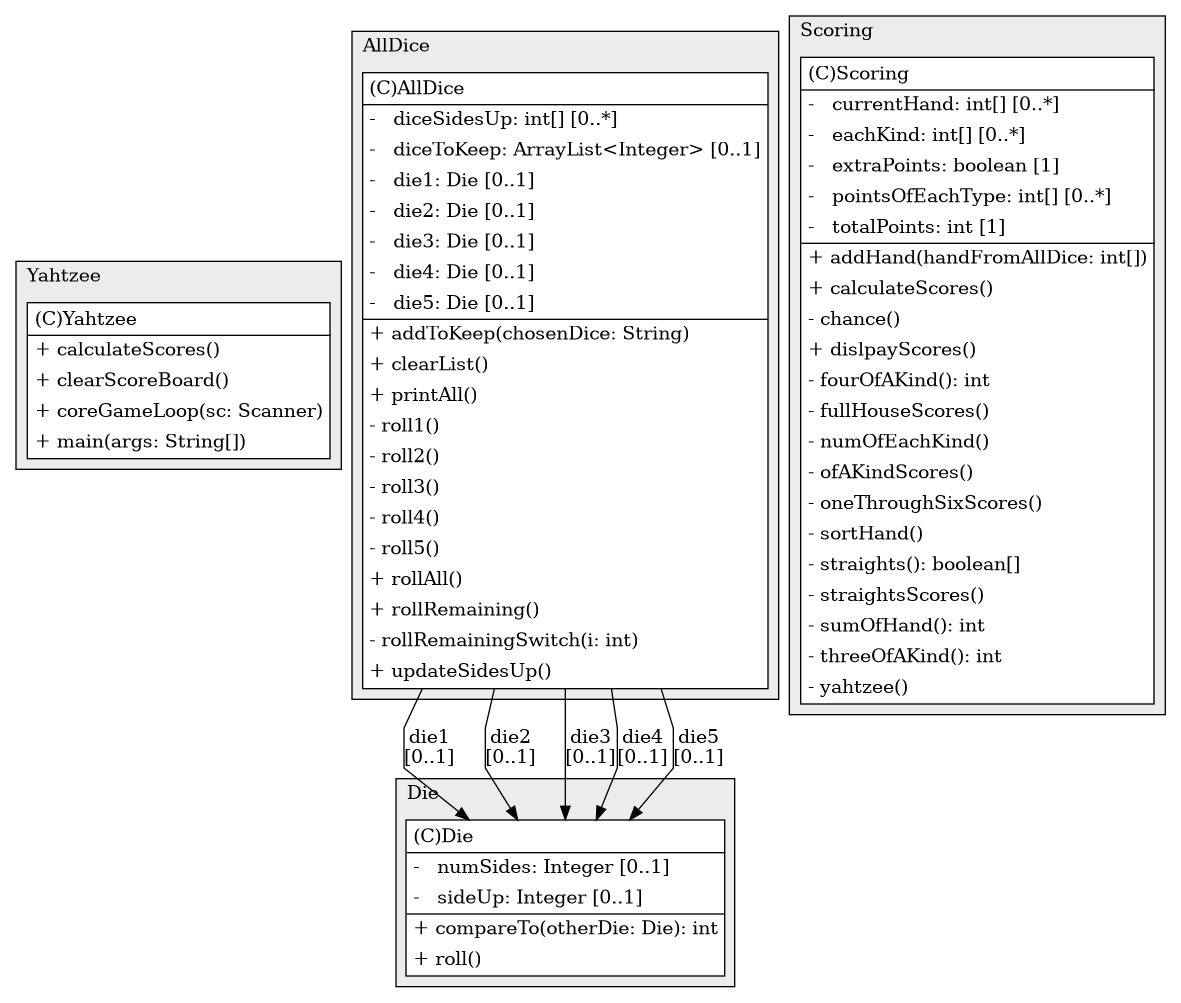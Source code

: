 @startuml

/' diagram meta data start
config=StructureConfiguration;
{
  "projectClassification": {
    "searchMode": "OpenProject", // OpenProject, AllProjects
    "includedProjects": "",
    "pathEndKeywords": "*.impl",
    "isClientPath": "",
    "isClientName": "",
    "isTestPath": "",
    "isTestName": "",
    "isMappingPath": "",
    "isMappingName": "",
    "isDataAccessPath": "",
    "isDataAccessName": "",
    "isDataStructurePath": "",
    "isDataStructureName": "",
    "isInterfaceStructuresPath": "",
    "isInterfaceStructuresName": "",
    "isEntryPointPath": "",
    "isEntryPointName": "",
    "treatFinalFieldsAsMandatory": false
  },
  "graphRestriction": {
    "classPackageExcludeFilter": "",
    "classPackageIncludeFilter": "",
    "classNameExcludeFilter": "",
    "classNameIncludeFilter": "",
    "methodNameExcludeFilter": "",
    "methodNameIncludeFilter": "",
    "removeByInheritance": "", // inheritance/annotation based filtering is done in a second step
    "removeByAnnotation": "",
    "removeByClassPackage": "", // cleanup the graph after inheritance/annotation based filtering is done
    "removeByClassName": "",
    "cutMappings": false,
    "cutEnum": true,
    "cutTests": true,
    "cutClient": true,
    "cutDataAccess": false,
    "cutInterfaceStructures": false,
    "cutDataStructures": false,
    "cutGetterAndSetter": true,
    "cutConstructors": true
  },
  "graphTraversal": {
    "forwardDepth": 6,
    "backwardDepth": 6,
    "classPackageExcludeFilter": "",
    "classPackageIncludeFilter": "",
    "classNameExcludeFilter": "",
    "classNameIncludeFilter": "",
    "methodNameExcludeFilter": "",
    "methodNameIncludeFilter": "",
    "hideMappings": false,
    "hideDataStructures": false,
    "hidePrivateMethods": true,
    "hideInterfaceCalls": true, // indirection: implementation -> interface (is hidden) -> implementation
    "onlyShowApplicationEntryPoints": false, // root node is included
    "useMethodCallsForStructureDiagram": "ForwardOnly" // ForwardOnly, BothDirections, No
  },
  "details": {
    "aggregation": "GroupByClass", // ByClass, GroupByClass, None
    "showClassGenericTypes": true,
    "showMethods": true,
    "showMethodParameterNames": true,
    "showMethodParameterTypes": true,
    "showMethodReturnType": true,
    "showPackageLevels": 2,
    "showDetailedClassStructure": true
  },
  "rootClass": "Yahtzee",
  "extensionCallbackMethod": "" // qualified.class.name#methodName - signature: public static String method(String)
}
diagram meta data end '/



digraph g {
    rankdir="TB"
    splines=polyline
    

'nodes 
subgraph cluster_260099046 { 
   	label=Yahtzee
	labeljust=l
	fillcolor="#ececec"
	style=filled
   
   Yahtzee260099046[
	label=<<TABLE BORDER="1" CELLBORDER="0" CELLPADDING="4" CELLSPACING="0">
<TR><TD ALIGN="LEFT" >(C)Yahtzee</TD></TR>
<HR/>
<TR><TD ALIGN="LEFT" >+ calculateScores()</TD></TR>
<TR><TD ALIGN="LEFT" >+ clearScoreBoard()</TD></TR>
<TR><TD ALIGN="LEFT" >+ coreGameLoop(sc: Scanner)</TD></TR>
<TR><TD ALIGN="LEFT" >+ main(args: String[])</TD></TR>
</TABLE>>
	style=filled
	margin=0
	shape=plaintext
	fillcolor="#FFFFFF"
];
} 

subgraph cluster_68704 { 
   	label=Die
	labeljust=l
	fillcolor="#ececec"
	style=filled
   
   Die68704[
	label=<<TABLE BORDER="1" CELLBORDER="0" CELLPADDING="4" CELLSPACING="0">
<TR><TD ALIGN="LEFT" >(C)Die</TD></TR>
<HR/>
<TR><TD ALIGN="LEFT" >-   numSides: Integer [0..1]</TD></TR>
<TR><TD ALIGN="LEFT" >-   sideUp: Integer [0..1]</TD></TR>
<HR/>
<TR><TD ALIGN="LEFT" >+ compareTo(otherDie: Die): int</TD></TR>
<TR><TD ALIGN="LEFT" >+ roll()</TD></TR>
</TABLE>>
	style=filled
	margin=0
	shape=plaintext
	fillcolor="#FFFFFF"
];
} 

subgraph cluster_706308433 { 
   	label=Scoring
	labeljust=l
	fillcolor="#ececec"
	style=filled
   
   Scoring706308433[
	label=<<TABLE BORDER="1" CELLBORDER="0" CELLPADDING="4" CELLSPACING="0">
<TR><TD ALIGN="LEFT" >(C)Scoring</TD></TR>
<HR/>
<TR><TD ALIGN="LEFT" >-   currentHand: int[] [0..*]</TD></TR>
<TR><TD ALIGN="LEFT" >-   eachKind: int[] [0..*]</TD></TR>
<TR><TD ALIGN="LEFT" >-   extraPoints: boolean [1]</TD></TR>
<TR><TD ALIGN="LEFT" >-   pointsOfEachType: int[] [0..*]</TD></TR>
<TR><TD ALIGN="LEFT" >-   totalPoints: int [1]</TD></TR>
<HR/>
<TR><TD ALIGN="LEFT" >+ addHand(handFromAllDice: int[])</TD></TR>
<TR><TD ALIGN="LEFT" >+ calculateScores()</TD></TR>
<TR><TD ALIGN="LEFT" >- chance()</TD></TR>
<TR><TD ALIGN="LEFT" >+ dislpayScores()</TD></TR>
<TR><TD ALIGN="LEFT" >- fourOfAKind(): int</TD></TR>
<TR><TD ALIGN="LEFT" >- fullHouseScores()</TD></TR>
<TR><TD ALIGN="LEFT" >- numOfEachKind()</TD></TR>
<TR><TD ALIGN="LEFT" >- ofAKindScores()</TD></TR>
<TR><TD ALIGN="LEFT" >- oneThroughSixScores()</TD></TR>
<TR><TD ALIGN="LEFT" >- sortHand()</TD></TR>
<TR><TD ALIGN="LEFT" >- straights(): boolean[]</TD></TR>
<TR><TD ALIGN="LEFT" >- straightsScores()</TD></TR>
<TR><TD ALIGN="LEFT" >- sumOfHand(): int</TD></TR>
<TR><TD ALIGN="LEFT" >- threeOfAKind(): int</TD></TR>
<TR><TD ALIGN="LEFT" >- yahtzee()</TD></TR>
</TABLE>>
	style=filled
	margin=0
	shape=plaintext
	fillcolor="#FFFFFF"
];
} 

subgraph cluster_752015560 { 
   	label=AllDice
	labeljust=l
	fillcolor="#ececec"
	style=filled
   
   AllDice752015560[
	label=<<TABLE BORDER="1" CELLBORDER="0" CELLPADDING="4" CELLSPACING="0">
<TR><TD ALIGN="LEFT" >(C)AllDice</TD></TR>
<HR/>
<TR><TD ALIGN="LEFT" >-   diceSidesUp: int[] [0..*]</TD></TR>
<TR><TD ALIGN="LEFT" >-   diceToKeep: ArrayList&lt;Integer&gt; [0..1]</TD></TR>
<TR><TD ALIGN="LEFT" >-   die1: Die [0..1]</TD></TR>
<TR><TD ALIGN="LEFT" >-   die2: Die [0..1]</TD></TR>
<TR><TD ALIGN="LEFT" >-   die3: Die [0..1]</TD></TR>
<TR><TD ALIGN="LEFT" >-   die4: Die [0..1]</TD></TR>
<TR><TD ALIGN="LEFT" >-   die5: Die [0..1]</TD></TR>
<HR/>
<TR><TD ALIGN="LEFT" >+ addToKeep(chosenDice: String)</TD></TR>
<TR><TD ALIGN="LEFT" >+ clearList()</TD></TR>
<TR><TD ALIGN="LEFT" >+ printAll()</TD></TR>
<TR><TD ALIGN="LEFT" >- roll1()</TD></TR>
<TR><TD ALIGN="LEFT" >- roll2()</TD></TR>
<TR><TD ALIGN="LEFT" >- roll3()</TD></TR>
<TR><TD ALIGN="LEFT" >- roll4()</TD></TR>
<TR><TD ALIGN="LEFT" >- roll5()</TD></TR>
<TR><TD ALIGN="LEFT" >+ rollAll()</TD></TR>
<TR><TD ALIGN="LEFT" >+ rollRemaining()</TD></TR>
<TR><TD ALIGN="LEFT" >- rollRemainingSwitch(i: int)</TD></TR>
<TR><TD ALIGN="LEFT" >+ updateSidesUp()</TD></TR>
</TABLE>>
	style=filled
	margin=0
	shape=plaintext
	fillcolor="#FFFFFF"
];
} 

'edges    
AllDice752015560 -> Die68704[label="die1
[0..1]"];
AllDice752015560 -> Die68704[label="die2
[0..1]"];
AllDice752015560 -> Die68704[label="die3
[0..1]"];
AllDice752015560 -> Die68704[label="die4
[0..1]"];
AllDice752015560 -> Die68704[label="die5
[0..1]"];
    
}
@enduml